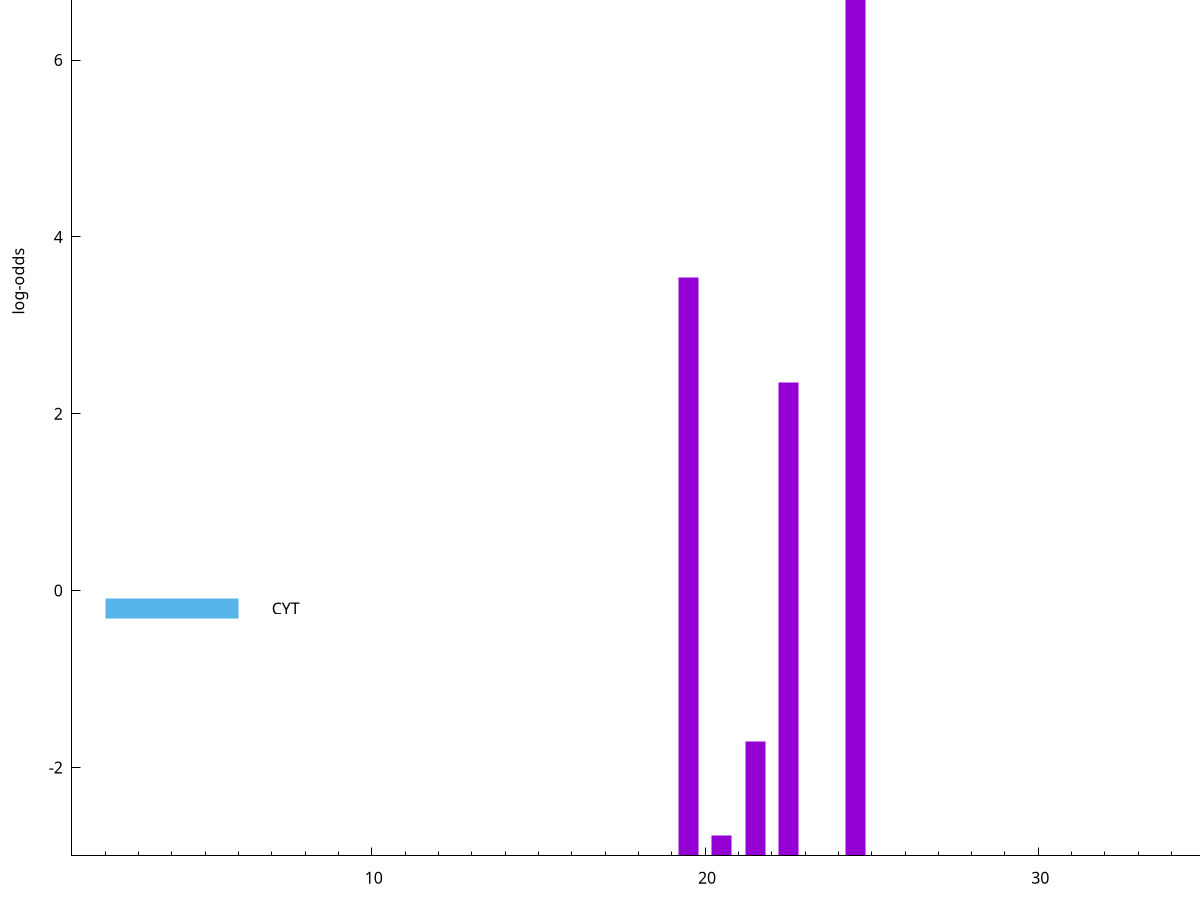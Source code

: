 set title "LipoP predictions for SRR4017925.gff"
set size 2., 1.4
set xrange [1:70] 
set mxtics 10
set yrange [-3:10]
set y2range [0:13]
set ylabel "log-odds"
set term postscript eps color solid "Helvetica" 30
set output "SRR4017925.gff13.eps"
set arrow from 2,8.72983 to 6,8.72983 nohead lt 1 lw 20
set label "SpI" at 7,8.72983
set arrow from 2,-0.200913 to 6,-0.200913 nohead lt 3 lw 20
set label "CYT" at 7,-0.200913
set arrow from 2,8.72983 to 6,8.72983 nohead lt 1 lw 20
set label "SpI" at 7,8.72983
# NOTE: The scores below are the log-odds scores with the threshold
# NOTE: subtracted (a hack to make gnuplot make the histogram all
# NOTE: look nice).
plot "-" axes x1y2 title "" with impulses lt 1 lw 20
24.500000 11.669610
19.500000 6.538770
22.500000 5.356790
21.500000 1.293680
20.500000 0.232150
e
exit
